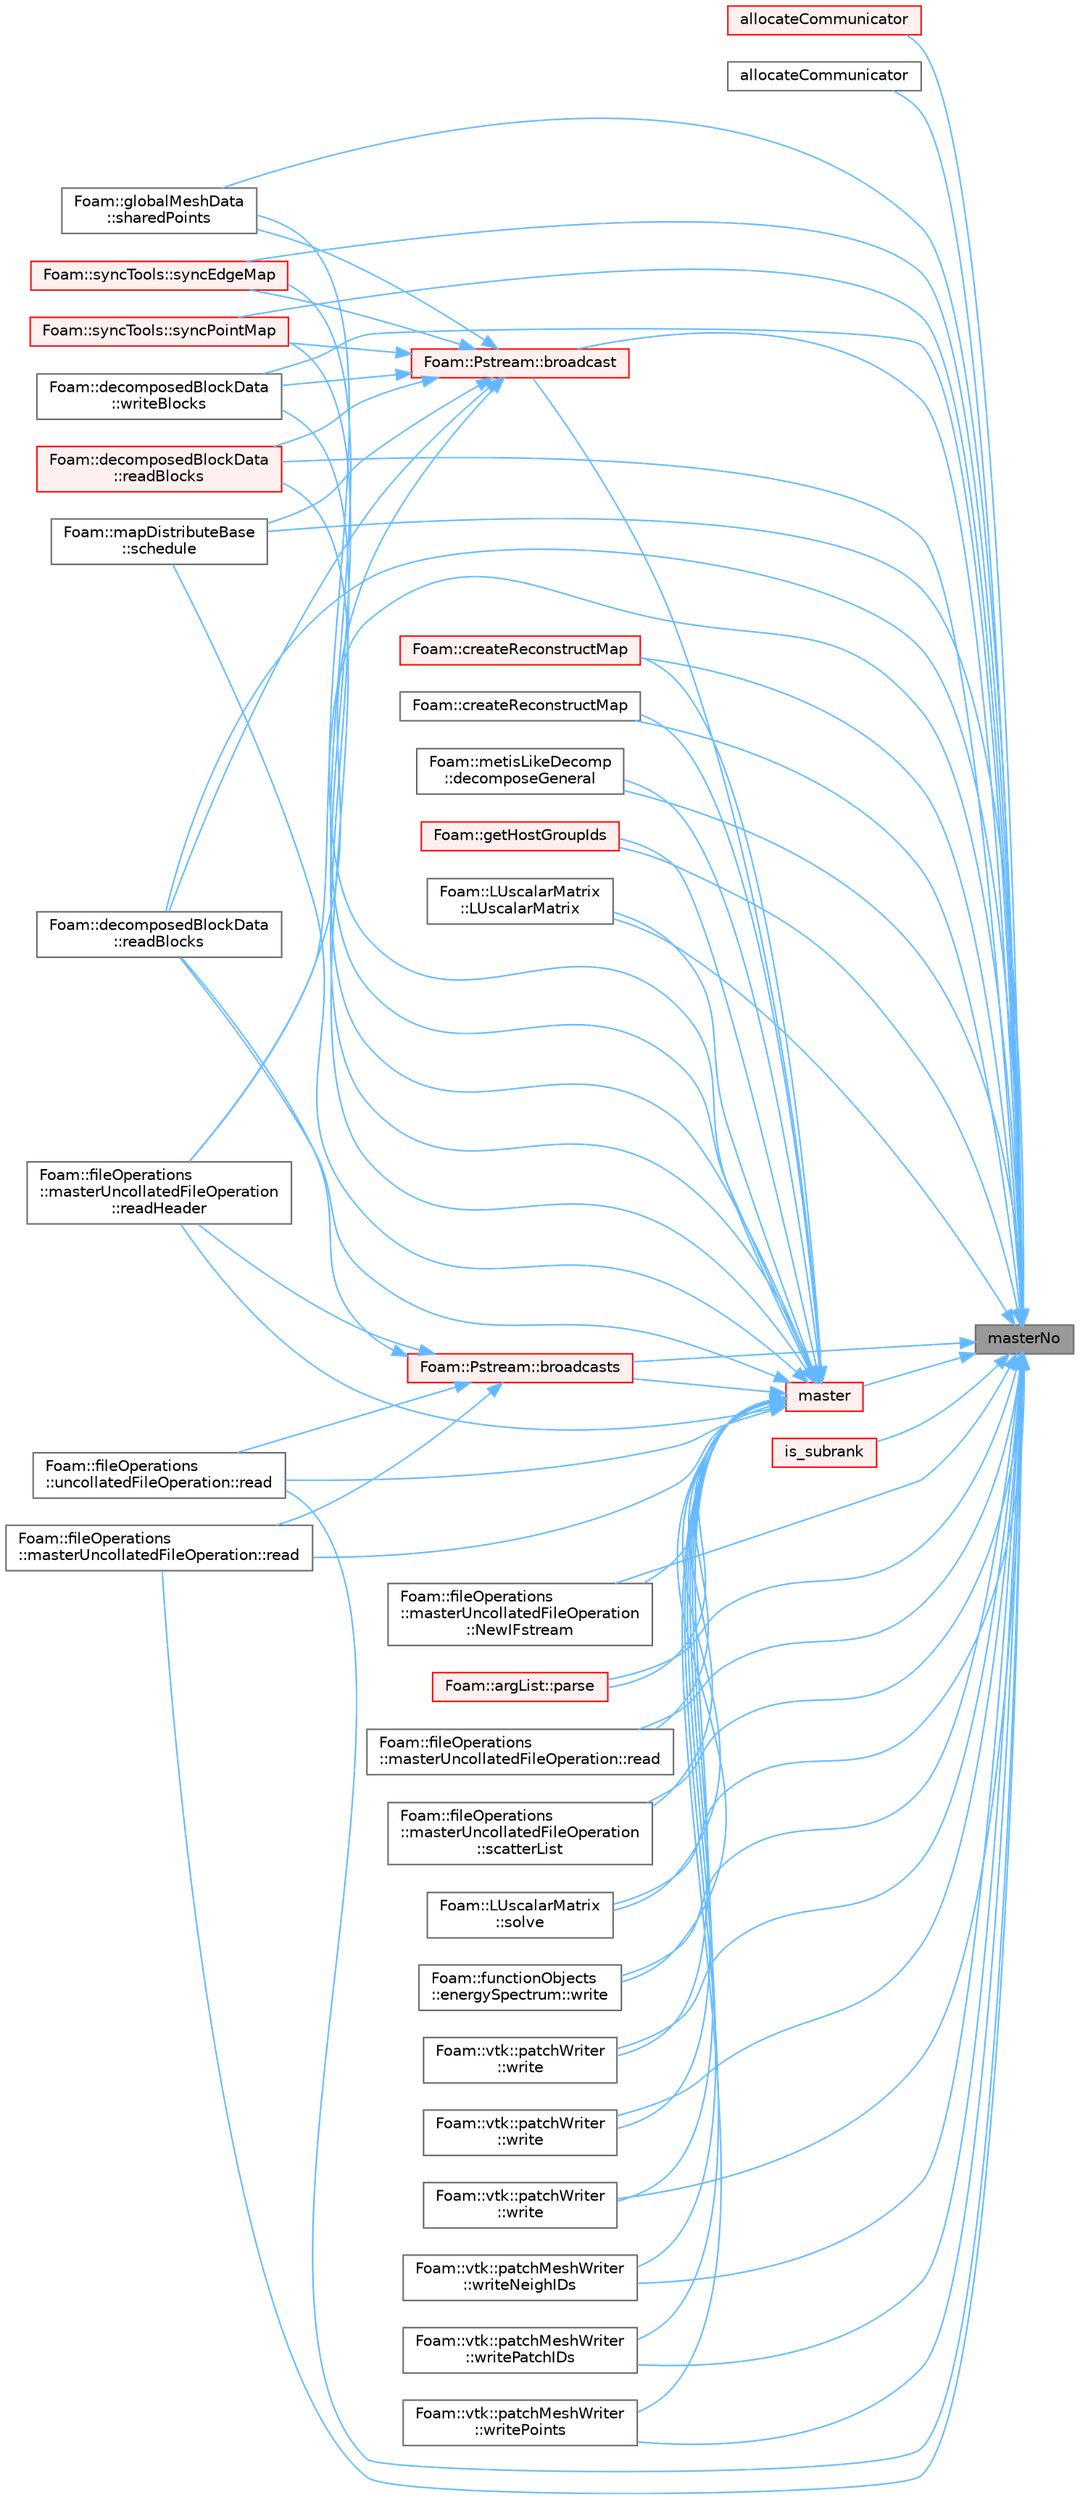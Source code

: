 digraph "masterNo"
{
 // LATEX_PDF_SIZE
  bgcolor="transparent";
  edge [fontname=Helvetica,fontsize=10,labelfontname=Helvetica,labelfontsize=10];
  node [fontname=Helvetica,fontsize=10,shape=box,height=0.2,width=0.4];
  rankdir="RL";
  Node1 [id="Node000001",label="masterNo",height=0.2,width=0.4,color="gray40", fillcolor="grey60", style="filled", fontcolor="black",tooltip=" "];
  Node1 -> Node2 [id="edge1_Node000001_Node000002",dir="back",color="steelblue1",style="solid",tooltip=" "];
  Node2 [id="Node000002",label="allocateCommunicator",height=0.2,width=0.4,color="red", fillcolor="#FFF0F0", style="filled",URL="$classFoam_1_1UPstream.html#a86aabaf83a5da59ebff39efd7cd4f8b7",tooltip=" "];
  Node1 -> Node10 [id="edge2_Node000001_Node000010",dir="back",color="steelblue1",style="solid",tooltip=" "];
  Node10 [id="Node000010",label="allocateCommunicator",height=0.2,width=0.4,color="grey40", fillcolor="white", style="filled",URL="$classFoam_1_1UPstream.html#a4e62f5f193acb39492fd91136ebe8a81",tooltip=" "];
  Node1 -> Node11 [id="edge3_Node000001_Node000011",dir="back",color="steelblue1",style="solid",tooltip=" "];
  Node11 [id="Node000011",label="Foam::Pstream::broadcast",height=0.2,width=0.4,color="red", fillcolor="#FFF0F0", style="filled",URL="$classFoam_1_1Pstream.html#ab796b988453a18178b723382583e0cef",tooltip=" "];
  Node11 -> Node125 [id="edge4_Node000011_Node000125",dir="back",color="steelblue1",style="solid",tooltip=" "];
  Node125 [id="Node000125",label="Foam::decomposedBlockData\l::readBlocks",height=0.2,width=0.4,color="red", fillcolor="#FFF0F0", style="filled",URL="$classFoam_1_1decomposedBlockData.html#afe8f94652609336b271e12cdcd17dee7",tooltip=" "];
  Node11 -> Node127 [id="edge5_Node000011_Node000127",dir="back",color="steelblue1",style="solid",tooltip=" "];
  Node127 [id="Node000127",label="Foam::decomposedBlockData\l::readBlocks",height=0.2,width=0.4,color="grey40", fillcolor="white", style="filled",URL="$classFoam_1_1decomposedBlockData.html#ae919e5fce9347eb6ee87242bb80cee1a",tooltip=" "];
  Node11 -> Node129 [id="edge6_Node000011_Node000129",dir="back",color="steelblue1",style="solid",tooltip=" "];
  Node129 [id="Node000129",label="Foam::fileOperations\l::masterUncollatedFileOperation\l::readHeader",height=0.2,width=0.4,color="grey40", fillcolor="white", style="filled",URL="$classFoam_1_1fileOperations_1_1masterUncollatedFileOperation.html#a5878d151f63d681812f55cad56f15f0d",tooltip=" "];
  Node11 -> Node631 [id="edge7_Node000011_Node000631",dir="back",color="steelblue1",style="solid",tooltip=" "];
  Node631 [id="Node000631",label="Foam::mapDistributeBase\l::schedule",height=0.2,width=0.4,color="grey40", fillcolor="white", style="filled",URL="$classFoam_1_1mapDistributeBase.html#a474b3d75fd74149bbadc36c046f53402",tooltip=" "];
  Node11 -> Node634 [id="edge8_Node000011_Node000634",dir="back",color="steelblue1",style="solid",tooltip=" "];
  Node634 [id="Node000634",label="Foam::globalMeshData\l::sharedPoints",height=0.2,width=0.4,color="grey40", fillcolor="white", style="filled",URL="$classFoam_1_1globalMeshData.html#ab7d3835b5505a69d153631e4c4865136",tooltip=" "];
  Node11 -> Node637 [id="edge9_Node000011_Node000637",dir="back",color="steelblue1",style="solid",tooltip=" "];
  Node637 [id="Node000637",label="Foam::syncTools::syncEdgeMap",height=0.2,width=0.4,color="red", fillcolor="#FFF0F0", style="filled",URL="$classFoam_1_1syncTools.html#a5c5dd76322df0250f2115493261800ce",tooltip=" "];
  Node11 -> Node640 [id="edge10_Node000011_Node000640",dir="back",color="steelblue1",style="solid",tooltip=" "];
  Node640 [id="Node000640",label="Foam::syncTools::syncPointMap",height=0.2,width=0.4,color="red", fillcolor="#FFF0F0", style="filled",URL="$classFoam_1_1syncTools.html#a70b53a53b133fdc685e429330e37cbd3",tooltip=" "];
  Node11 -> Node671 [id="edge11_Node000011_Node000671",dir="back",color="steelblue1",style="solid",tooltip=" "];
  Node671 [id="Node000671",label="Foam::decomposedBlockData\l::writeBlocks",height=0.2,width=0.4,color="grey40", fillcolor="white", style="filled",URL="$classFoam_1_1decomposedBlockData.html#ad484d28a54857aafa865e5d70437bb63",tooltip=" "];
  Node1 -> Node673 [id="edge12_Node000001_Node000673",dir="back",color="steelblue1",style="solid",tooltip=" "];
  Node673 [id="Node000673",label="Foam::Pstream::broadcasts",height=0.2,width=0.4,color="red", fillcolor="#FFF0F0", style="filled",URL="$classFoam_1_1Pstream.html#afa7a0d461e6372ade669201afce0e1c3",tooltip=" "];
  Node673 -> Node678 [id="edge13_Node000673_Node000678",dir="back",color="steelblue1",style="solid",tooltip=" "];
  Node678 [id="Node000678",label="Foam::fileOperations\l::masterUncollatedFileOperation::read",height=0.2,width=0.4,color="grey40", fillcolor="white", style="filled",URL="$classFoam_1_1fileOperations_1_1masterUncollatedFileOperation.html#a5e944a53950f5c780c1c13626cf68c4c",tooltip=" "];
  Node673 -> Node679 [id="edge14_Node000673_Node000679",dir="back",color="steelblue1",style="solid",tooltip=" "];
  Node679 [id="Node000679",label="Foam::fileOperations\l::uncollatedFileOperation::read",height=0.2,width=0.4,color="grey40", fillcolor="white", style="filled",URL="$classFoam_1_1fileOperations_1_1uncollatedFileOperation.html#a5e944a53950f5c780c1c13626cf68c4c",tooltip=" "];
  Node673 -> Node127 [id="edge15_Node000673_Node000127",dir="back",color="steelblue1",style="solid",tooltip=" "];
  Node673 -> Node129 [id="edge16_Node000673_Node000129",dir="back",color="steelblue1",style="solid",tooltip=" "];
  Node1 -> Node686 [id="edge17_Node000001_Node000686",dir="back",color="steelblue1",style="solid",tooltip=" "];
  Node686 [id="Node000686",label="Foam::createReconstructMap",height=0.2,width=0.4,color="red", fillcolor="#FFF0F0", style="filled",URL="$namespaceFoam.html#a6328825e7cbeceaa942b6af209620f8c",tooltip=" "];
  Node1 -> Node689 [id="edge18_Node000001_Node000689",dir="back",color="steelblue1",style="solid",tooltip=" "];
  Node689 [id="Node000689",label="Foam::createReconstructMap",height=0.2,width=0.4,color="grey40", fillcolor="white", style="filled",URL="$namespaceFoam.html#a62a05a18d07f0859a98c53477c0a1539",tooltip=" "];
  Node1 -> Node690 [id="edge19_Node000001_Node000690",dir="back",color="steelblue1",style="solid",tooltip=" "];
  Node690 [id="Node000690",label="Foam::metisLikeDecomp\l::decomposeGeneral",height=0.2,width=0.4,color="grey40", fillcolor="white", style="filled",URL="$classFoam_1_1metisLikeDecomp.html#ade7fcefea26c062a77ede6094665448f",tooltip=" "];
  Node1 -> Node691 [id="edge20_Node000001_Node000691",dir="back",color="steelblue1",style="solid",tooltip=" "];
  Node691 [id="Node000691",label="Foam::getHostGroupIds",height=0.2,width=0.4,color="red", fillcolor="#FFF0F0", style="filled",URL="$namespaceFoam.html#a1699525e236e956d19ee09b9f03ca3d5",tooltip=" "];
  Node1 -> Node694 [id="edge21_Node000001_Node000694",dir="back",color="steelblue1",style="solid",tooltip=" "];
  Node694 [id="Node000694",label="is_subrank",height=0.2,width=0.4,color="red", fillcolor="#FFF0F0", style="filled",URL="$classFoam_1_1UPstream.html#a69a469215af4b9b317e7c520e0575e96",tooltip=" "];
  Node1 -> Node696 [id="edge22_Node000001_Node000696",dir="back",color="steelblue1",style="solid",tooltip=" "];
  Node696 [id="Node000696",label="Foam::LUscalarMatrix\l::LUscalarMatrix",height=0.2,width=0.4,color="grey40", fillcolor="white", style="filled",URL="$classFoam_1_1LUscalarMatrix.html#ac526d9be364ec8c315b57186f99c89d2",tooltip=" "];
  Node1 -> Node697 [id="edge23_Node000001_Node000697",dir="back",color="steelblue1",style="solid",tooltip=" "];
  Node697 [id="Node000697",label="master",height=0.2,width=0.4,color="red", fillcolor="#FFF0F0", style="filled",URL="$classFoam_1_1UPstream.html#a60159c36fcc2e247e0cb24b89914f1e4",tooltip=" "];
  Node697 -> Node11 [id="edge24_Node000697_Node000011",dir="back",color="steelblue1",style="solid",tooltip=" "];
  Node697 -> Node673 [id="edge25_Node000697_Node000673",dir="back",color="steelblue1",style="solid",tooltip=" "];
  Node697 -> Node686 [id="edge26_Node000697_Node000686",dir="back",color="steelblue1",style="solid",tooltip=" "];
  Node697 -> Node689 [id="edge27_Node000697_Node000689",dir="back",color="steelblue1",style="solid",tooltip=" "];
  Node697 -> Node690 [id="edge28_Node000697_Node000690",dir="back",color="steelblue1",style="solid",tooltip=" "];
  Node697 -> Node691 [id="edge29_Node000697_Node000691",dir="back",color="steelblue1",style="solid",tooltip=" "];
  Node697 -> Node696 [id="edge30_Node000697_Node000696",dir="back",color="steelblue1",style="solid",tooltip=" "];
  Node697 -> Node796 [id="edge31_Node000697_Node000796",dir="back",color="steelblue1",style="solid",tooltip=" "];
  Node796 [id="Node000796",label="Foam::fileOperations\l::masterUncollatedFileOperation\l::NewIFstream",height=0.2,width=0.4,color="grey40", fillcolor="white", style="filled",URL="$classFoam_1_1fileOperations_1_1masterUncollatedFileOperation.html#a9b2a55ad569663170b8bb558a0a26b4a",tooltip=" "];
  Node697 -> Node818 [id="edge32_Node000697_Node000818",dir="back",color="steelblue1",style="solid",tooltip=" "];
  Node818 [id="Node000818",label="Foam::argList::parse",height=0.2,width=0.4,color="red", fillcolor="#FFF0F0", style="filled",URL="$classFoam_1_1argList.html#a00aad68f835a5c0bcb8920505bb0bd10",tooltip=" "];
  Node697 -> Node918 [id="edge33_Node000697_Node000918",dir="back",color="steelblue1",style="solid",tooltip=" "];
  Node918 [id="Node000918",label="Foam::fileOperations\l::masterUncollatedFileOperation::read",height=0.2,width=0.4,color="grey40", fillcolor="white", style="filled",URL="$classFoam_1_1fileOperations_1_1masterUncollatedFileOperation.html#ae88218fe3e525fb15b2714a57c3984e0",tooltip=" "];
  Node697 -> Node678 [id="edge34_Node000697_Node000678",dir="back",color="steelblue1",style="solid",tooltip=" "];
  Node697 -> Node679 [id="edge35_Node000697_Node000679",dir="back",color="steelblue1",style="solid",tooltip=" "];
  Node697 -> Node125 [id="edge36_Node000697_Node000125",dir="back",color="steelblue1",style="solid",tooltip=" "];
  Node697 -> Node127 [id="edge37_Node000697_Node000127",dir="back",color="steelblue1",style="solid",tooltip=" "];
  Node697 -> Node129 [id="edge38_Node000697_Node000129",dir="back",color="steelblue1",style="solid",tooltip=" "];
  Node697 -> Node931 [id="edge39_Node000697_Node000931",dir="back",color="steelblue1",style="solid",tooltip=" "];
  Node931 [id="Node000931",label="Foam::fileOperations\l::masterUncollatedFileOperation\l::scatterList",height=0.2,width=0.4,color="grey40", fillcolor="white", style="filled",URL="$classFoam_1_1fileOperations_1_1masterUncollatedFileOperation.html#ab7419ba67cfe3387151218e17ee61e38",tooltip=" "];
  Node697 -> Node631 [id="edge40_Node000697_Node000631",dir="back",color="steelblue1",style="solid",tooltip=" "];
  Node697 -> Node634 [id="edge41_Node000697_Node000634",dir="back",color="steelblue1",style="solid",tooltip=" "];
  Node697 -> Node941 [id="edge42_Node000697_Node000941",dir="back",color="steelblue1",style="solid",tooltip=" "];
  Node941 [id="Node000941",label="Foam::LUscalarMatrix\l::solve",height=0.2,width=0.4,color="grey40", fillcolor="white", style="filled",URL="$classFoam_1_1LUscalarMatrix.html#a803702a028f92e51831047c7d21b57c0",tooltip=" "];
  Node697 -> Node637 [id="edge43_Node000697_Node000637",dir="back",color="steelblue1",style="solid",tooltip=" "];
  Node697 -> Node640 [id="edge44_Node000697_Node000640",dir="back",color="steelblue1",style="solid",tooltip=" "];
  Node697 -> Node960 [id="edge45_Node000697_Node000960",dir="back",color="steelblue1",style="solid",tooltip=" "];
  Node960 [id="Node000960",label="Foam::functionObjects\l::energySpectrum::write",height=0.2,width=0.4,color="grey40", fillcolor="white", style="filled",URL="$classFoam_1_1functionObjects_1_1energySpectrum.html#ae8f6374e29a250261b3979bbd6e5cb40",tooltip=" "];
  Node697 -> Node615 [id="edge46_Node000697_Node000615",dir="back",color="steelblue1",style="solid",tooltip=" "];
  Node615 [id="Node000615",label="Foam::vtk::patchWriter\l::write",height=0.2,width=0.4,color="grey40", fillcolor="white", style="filled",URL="$classFoam_1_1vtk_1_1patchWriter.html#a9df063b912ec01a3418ada2734de665d",tooltip=" "];
  Node697 -> Node616 [id="edge47_Node000697_Node000616",dir="back",color="steelblue1",style="solid",tooltip=" "];
  Node616 [id="Node000616",label="Foam::vtk::patchWriter\l::write",height=0.2,width=0.4,color="grey40", fillcolor="white", style="filled",URL="$classFoam_1_1vtk_1_1patchWriter.html#ac9c014eb73b7df49897e7f337fad99f4",tooltip=" "];
  Node697 -> Node617 [id="edge48_Node000697_Node000617",dir="back",color="steelblue1",style="solid",tooltip=" "];
  Node617 [id="Node000617",label="Foam::vtk::patchWriter\l::write",height=0.2,width=0.4,color="grey40", fillcolor="white", style="filled",URL="$classFoam_1_1vtk_1_1patchWriter.html#a106fd6435f1384179c821583f7c4e3fa",tooltip=" "];
  Node697 -> Node671 [id="edge49_Node000697_Node000671",dir="back",color="steelblue1",style="solid",tooltip=" "];
  Node697 -> Node622 [id="edge50_Node000697_Node000622",dir="back",color="steelblue1",style="solid",tooltip=" "];
  Node622 [id="Node000622",label="Foam::vtk::patchMeshWriter\l::writeNeighIDs",height=0.2,width=0.4,color="grey40", fillcolor="white", style="filled",URL="$classFoam_1_1vtk_1_1patchMeshWriter.html#a2ca452540ac5e99596baccef70f607e4",tooltip=" "];
  Node697 -> Node623 [id="edge51_Node000697_Node000623",dir="back",color="steelblue1",style="solid",tooltip=" "];
  Node623 [id="Node000623",label="Foam::vtk::patchMeshWriter\l::writePatchIDs",height=0.2,width=0.4,color="grey40", fillcolor="white", style="filled",URL="$classFoam_1_1vtk_1_1patchMeshWriter.html#ac98681567ddd5f06fbdeead593e77914",tooltip=" "];
  Node697 -> Node1017 [id="edge52_Node000697_Node001017",dir="back",color="steelblue1",style="solid",tooltip=" "];
  Node1017 [id="Node001017",label="Foam::vtk::patchMeshWriter\l::writePoints",height=0.2,width=0.4,color="grey40", fillcolor="white", style="filled",URL="$classFoam_1_1vtk_1_1patchMeshWriter.html#ab50e9ffefcb79a9a0dd6ab10d7a45757",tooltip=" "];
  Node1 -> Node796 [id="edge53_Node000001_Node000796",dir="back",color="steelblue1",style="solid",tooltip=" "];
  Node1 -> Node818 [id="edge54_Node000001_Node000818",dir="back",color="steelblue1",style="solid",tooltip=" "];
  Node1 -> Node918 [id="edge55_Node000001_Node000918",dir="back",color="steelblue1",style="solid",tooltip=" "];
  Node1 -> Node678 [id="edge56_Node000001_Node000678",dir="back",color="steelblue1",style="solid",tooltip=" "];
  Node1 -> Node679 [id="edge57_Node000001_Node000679",dir="back",color="steelblue1",style="solid",tooltip=" "];
  Node1 -> Node125 [id="edge58_Node000001_Node000125",dir="back",color="steelblue1",style="solid",tooltip=" "];
  Node1 -> Node127 [id="edge59_Node000001_Node000127",dir="back",color="steelblue1",style="solid",tooltip=" "];
  Node1 -> Node129 [id="edge60_Node000001_Node000129",dir="back",color="steelblue1",style="solid",tooltip=" "];
  Node1 -> Node931 [id="edge61_Node000001_Node000931",dir="back",color="steelblue1",style="solid",tooltip=" "];
  Node1 -> Node631 [id="edge62_Node000001_Node000631",dir="back",color="steelblue1",style="solid",tooltip=" "];
  Node1 -> Node634 [id="edge63_Node000001_Node000634",dir="back",color="steelblue1",style="solid",tooltip=" "];
  Node1 -> Node941 [id="edge64_Node000001_Node000941",dir="back",color="steelblue1",style="solid",tooltip=" "];
  Node1 -> Node637 [id="edge65_Node000001_Node000637",dir="back",color="steelblue1",style="solid",tooltip=" "];
  Node1 -> Node640 [id="edge66_Node000001_Node000640",dir="back",color="steelblue1",style="solid",tooltip=" "];
  Node1 -> Node960 [id="edge67_Node000001_Node000960",dir="back",color="steelblue1",style="solid",tooltip=" "];
  Node1 -> Node615 [id="edge68_Node000001_Node000615",dir="back",color="steelblue1",style="solid",tooltip=" "];
  Node1 -> Node616 [id="edge69_Node000001_Node000616",dir="back",color="steelblue1",style="solid",tooltip=" "];
  Node1 -> Node617 [id="edge70_Node000001_Node000617",dir="back",color="steelblue1",style="solid",tooltip=" "];
  Node1 -> Node671 [id="edge71_Node000001_Node000671",dir="back",color="steelblue1",style="solid",tooltip=" "];
  Node1 -> Node622 [id="edge72_Node000001_Node000622",dir="back",color="steelblue1",style="solid",tooltip=" "];
  Node1 -> Node623 [id="edge73_Node000001_Node000623",dir="back",color="steelblue1",style="solid",tooltip=" "];
  Node1 -> Node1017 [id="edge74_Node000001_Node001017",dir="back",color="steelblue1",style="solid",tooltip=" "];
}
